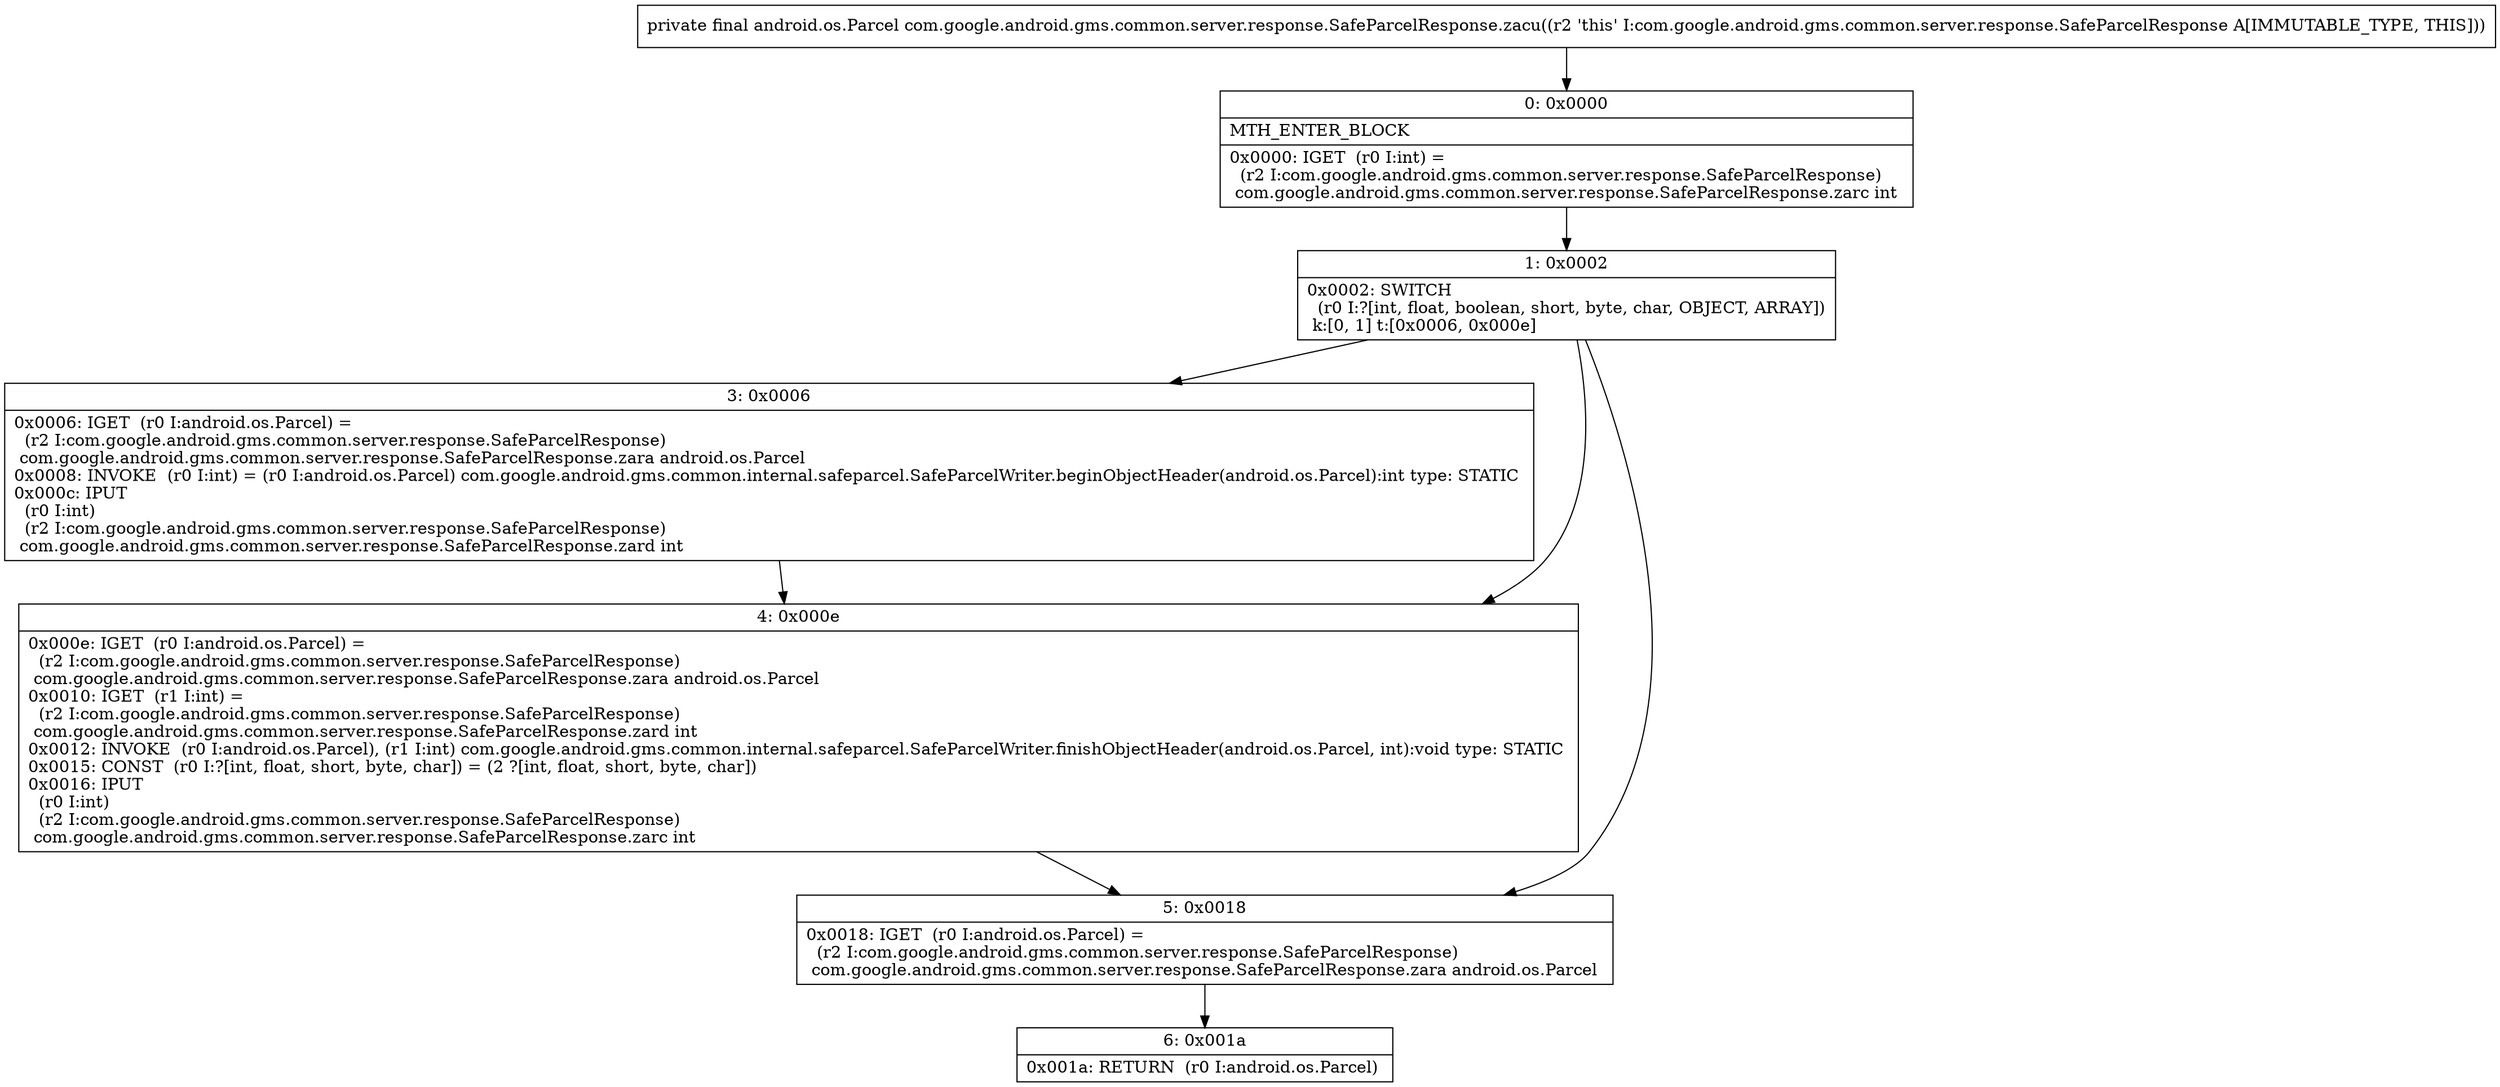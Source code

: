 digraph "CFG forcom.google.android.gms.common.server.response.SafeParcelResponse.zacu()Landroid\/os\/Parcel;" {
Node_0 [shape=record,label="{0\:\ 0x0000|MTH_ENTER_BLOCK\l|0x0000: IGET  (r0 I:int) = \l  (r2 I:com.google.android.gms.common.server.response.SafeParcelResponse)\l com.google.android.gms.common.server.response.SafeParcelResponse.zarc int \l}"];
Node_1 [shape=record,label="{1\:\ 0x0002|0x0002: SWITCH  \l  (r0 I:?[int, float, boolean, short, byte, char, OBJECT, ARRAY])\l k:[0, 1] t:[0x0006, 0x000e] \l}"];
Node_3 [shape=record,label="{3\:\ 0x0006|0x0006: IGET  (r0 I:android.os.Parcel) = \l  (r2 I:com.google.android.gms.common.server.response.SafeParcelResponse)\l com.google.android.gms.common.server.response.SafeParcelResponse.zara android.os.Parcel \l0x0008: INVOKE  (r0 I:int) = (r0 I:android.os.Parcel) com.google.android.gms.common.internal.safeparcel.SafeParcelWriter.beginObjectHeader(android.os.Parcel):int type: STATIC \l0x000c: IPUT  \l  (r0 I:int)\l  (r2 I:com.google.android.gms.common.server.response.SafeParcelResponse)\l com.google.android.gms.common.server.response.SafeParcelResponse.zard int \l}"];
Node_4 [shape=record,label="{4\:\ 0x000e|0x000e: IGET  (r0 I:android.os.Parcel) = \l  (r2 I:com.google.android.gms.common.server.response.SafeParcelResponse)\l com.google.android.gms.common.server.response.SafeParcelResponse.zara android.os.Parcel \l0x0010: IGET  (r1 I:int) = \l  (r2 I:com.google.android.gms.common.server.response.SafeParcelResponse)\l com.google.android.gms.common.server.response.SafeParcelResponse.zard int \l0x0012: INVOKE  (r0 I:android.os.Parcel), (r1 I:int) com.google.android.gms.common.internal.safeparcel.SafeParcelWriter.finishObjectHeader(android.os.Parcel, int):void type: STATIC \l0x0015: CONST  (r0 I:?[int, float, short, byte, char]) = (2 ?[int, float, short, byte, char]) \l0x0016: IPUT  \l  (r0 I:int)\l  (r2 I:com.google.android.gms.common.server.response.SafeParcelResponse)\l com.google.android.gms.common.server.response.SafeParcelResponse.zarc int \l}"];
Node_5 [shape=record,label="{5\:\ 0x0018|0x0018: IGET  (r0 I:android.os.Parcel) = \l  (r2 I:com.google.android.gms.common.server.response.SafeParcelResponse)\l com.google.android.gms.common.server.response.SafeParcelResponse.zara android.os.Parcel \l}"];
Node_6 [shape=record,label="{6\:\ 0x001a|0x001a: RETURN  (r0 I:android.os.Parcel) \l}"];
MethodNode[shape=record,label="{private final android.os.Parcel com.google.android.gms.common.server.response.SafeParcelResponse.zacu((r2 'this' I:com.google.android.gms.common.server.response.SafeParcelResponse A[IMMUTABLE_TYPE, THIS])) }"];
MethodNode -> Node_0;
Node_0 -> Node_1;
Node_1 -> Node_3;
Node_1 -> Node_4;
Node_1 -> Node_5;
Node_3 -> Node_4;
Node_4 -> Node_5;
Node_5 -> Node_6;
}

